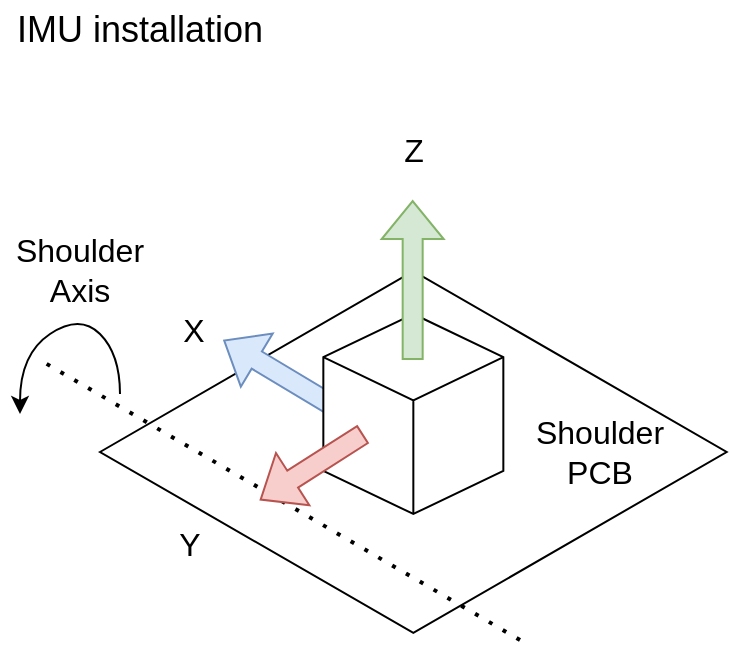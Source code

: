 <mxfile version="24.4.13" type="device">
  <diagram name="Page-1" id="QlgbeXBJoWp4sKI7s9t7">
    <mxGraphModel dx="819" dy="566" grid="1" gridSize="10" guides="1" tooltips="1" connect="1" arrows="1" fold="1" page="1" pageScale="1" pageWidth="827" pageHeight="583" math="0" shadow="0">
      <root>
        <mxCell id="0" />
        <mxCell id="1" parent="0" />
        <mxCell id="qj-8Z82OXFriC5wko5qp-7" value="" style="html=1;whiteSpace=wrap;aspect=fixed;shape=isoRectangle;" vertex="1" parent="1">
          <mxGeometry x="70.0" y="142" width="313.33" height="188" as="geometry" />
        </mxCell>
        <mxCell id="qj-8Z82OXFriC5wko5qp-10" value="" style="shape=flexArrow;endArrow=classic;html=1;rounded=0;fillColor=#dae8fc;strokeColor=#6c8ebf;" edge="1" parent="1">
          <mxGeometry width="50" height="50" relative="1" as="geometry">
            <mxPoint x="211.67" y="228" as="sourcePoint" />
            <mxPoint x="131.67" y="180" as="targetPoint" />
          </mxGeometry>
        </mxCell>
        <mxCell id="qj-8Z82OXFriC5wko5qp-6" value="" style="html=1;whiteSpace=wrap;shape=isoCube2;backgroundOutline=1;isoAngle=15;" vertex="1" parent="1">
          <mxGeometry x="181.67" y="167" width="90" height="100" as="geometry" />
        </mxCell>
        <mxCell id="qj-8Z82OXFriC5wko5qp-8" value="" style="shape=flexArrow;endArrow=classic;html=1;rounded=0;fillColor=#d5e8d4;strokeColor=#82b366;" edge="1" parent="1">
          <mxGeometry width="50" height="50" relative="1" as="geometry">
            <mxPoint x="226.33" y="190" as="sourcePoint" />
            <mxPoint x="226.33" y="110" as="targetPoint" />
          </mxGeometry>
        </mxCell>
        <mxCell id="qj-8Z82OXFriC5wko5qp-12" value="Y" style="text;html=1;align=center;verticalAlign=middle;whiteSpace=wrap;rounded=0;fontSize=16;" vertex="1" parent="1">
          <mxGeometry x="100.0" y="267" width="30" height="30" as="geometry" />
        </mxCell>
        <mxCell id="qj-8Z82OXFriC5wko5qp-13" value="Z" style="text;html=1;align=center;verticalAlign=middle;whiteSpace=wrap;rounded=0;fontSize=16;" vertex="1" parent="1">
          <mxGeometry x="211.67" y="70" width="30" height="30" as="geometry" />
        </mxCell>
        <mxCell id="qj-8Z82OXFriC5wko5qp-14" value="X" style="text;html=1;align=center;verticalAlign=middle;whiteSpace=wrap;rounded=0;fontSize=16;" vertex="1" parent="1">
          <mxGeometry x="101.67" y="160" width="30" height="30" as="geometry" />
        </mxCell>
        <mxCell id="qj-8Z82OXFriC5wko5qp-15" value="" style="endArrow=none;dashed=1;html=1;dashPattern=1 3;strokeWidth=2;rounded=0;" edge="1" parent="1">
          <mxGeometry width="50" height="50" relative="1" as="geometry">
            <mxPoint x="280" y="330" as="sourcePoint" />
            <mxPoint x="40" y="190" as="targetPoint" />
          </mxGeometry>
        </mxCell>
        <mxCell id="qj-8Z82OXFriC5wko5qp-21" value="" style="curved=1;endArrow=classic;html=1;rounded=0;" edge="1" parent="1">
          <mxGeometry width="50" height="50" relative="1" as="geometry">
            <mxPoint x="80" y="207" as="sourcePoint" />
            <mxPoint x="30" y="217" as="targetPoint" />
            <Array as="points">
              <mxPoint x="80" y="187" />
              <mxPoint x="60" y="167" />
              <mxPoint x="30" y="187" />
            </Array>
          </mxGeometry>
        </mxCell>
        <mxCell id="qj-8Z82OXFriC5wko5qp-11" value="" style="shape=flexArrow;endArrow=classic;html=1;rounded=0;fillColor=#f8cecc;strokeColor=#b85450;entryX=0.255;entryY=0.628;entryDx=0;entryDy=0;entryPerimeter=0;" edge="1" parent="1" target="qj-8Z82OXFriC5wko5qp-7">
          <mxGeometry width="50" height="50" relative="1" as="geometry">
            <mxPoint x="201.67" y="227" as="sourcePoint" />
            <mxPoint x="150" y="270" as="targetPoint" />
          </mxGeometry>
        </mxCell>
        <mxCell id="qj-8Z82OXFriC5wko5qp-23" value="Shoulder PCB" style="text;html=1;align=center;verticalAlign=middle;whiteSpace=wrap;rounded=0;fontSize=16;" vertex="1" parent="1">
          <mxGeometry x="290" y="221" width="60" height="29" as="geometry" />
        </mxCell>
        <mxCell id="qj-8Z82OXFriC5wko5qp-24" value="Shoulder Axis" style="text;html=1;align=center;verticalAlign=middle;whiteSpace=wrap;rounded=0;fontSize=16;" vertex="1" parent="1">
          <mxGeometry x="30" y="130" width="60" height="29" as="geometry" />
        </mxCell>
        <mxCell id="qj-8Z82OXFriC5wko5qp-25" value="IMU installation" style="text;html=1;align=center;verticalAlign=middle;whiteSpace=wrap;rounded=0;fontSize=18;" vertex="1" parent="1">
          <mxGeometry x="20" y="10" width="140" height="30" as="geometry" />
        </mxCell>
      </root>
    </mxGraphModel>
  </diagram>
</mxfile>
